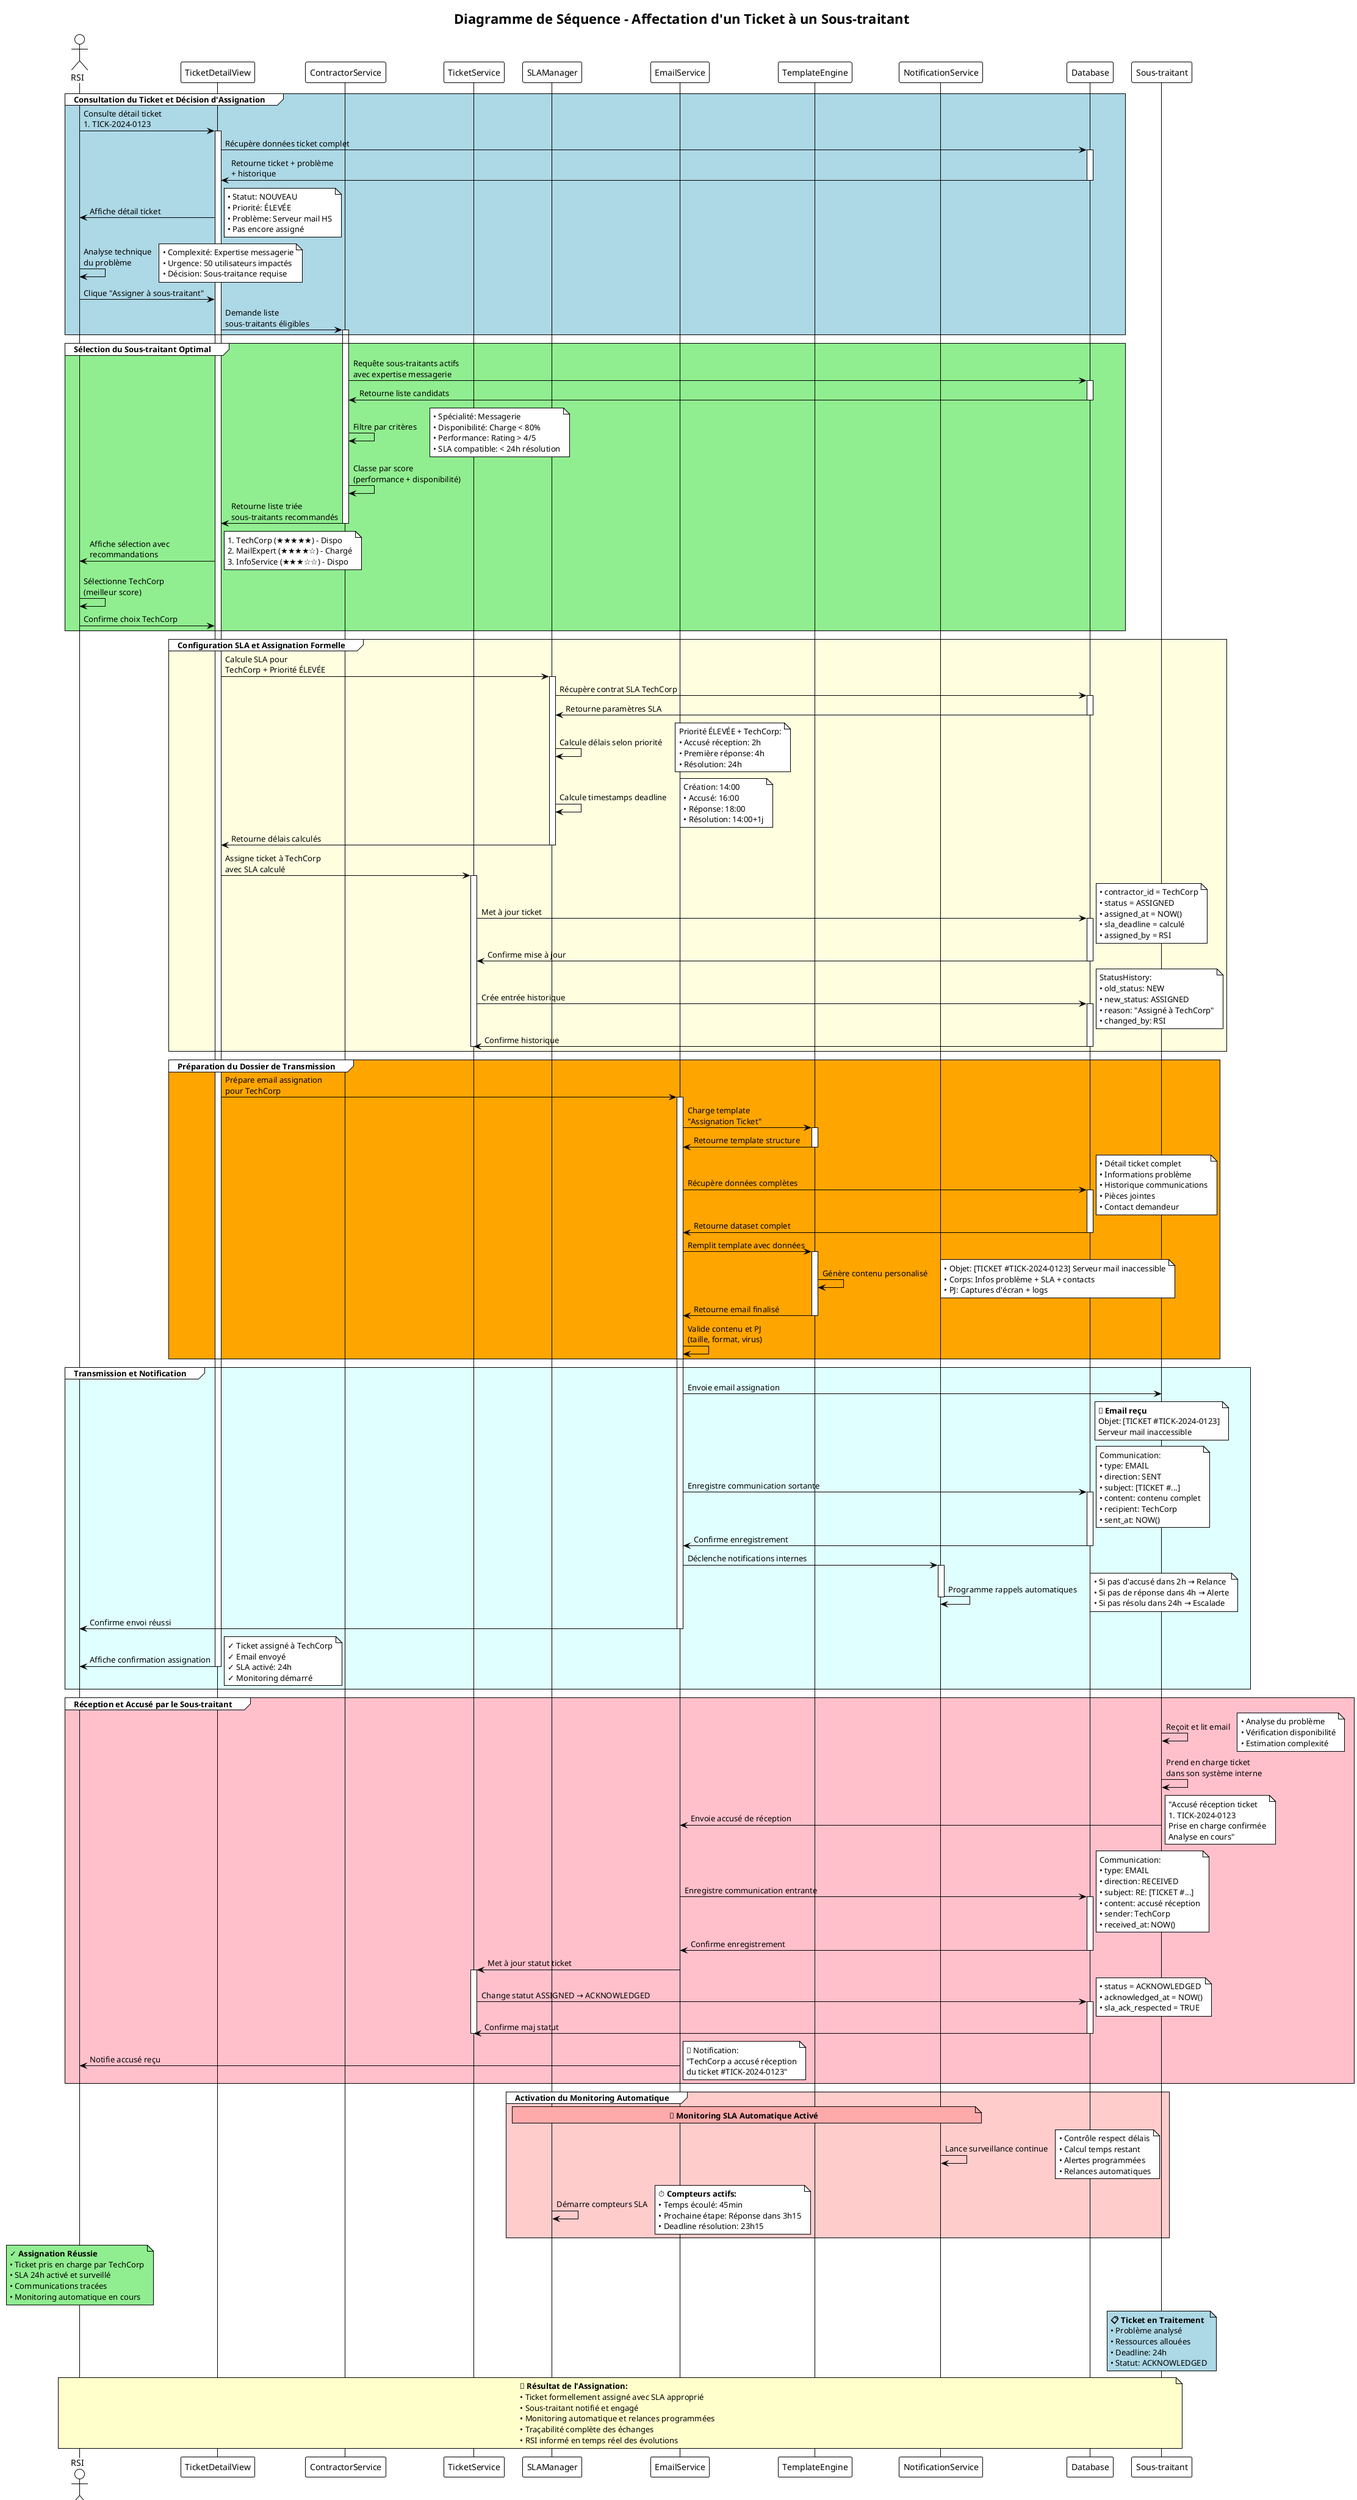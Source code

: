 @startuml
!theme plain
title Diagramme de Séquence - Affectation d'un Ticket à un Sous-traitant

' Acteurs et participants
actor "RSI" as RSI
participant "TicketDetailView" as VIEW
participant "ContractorService" as CONTRACTOR_SVC
participant "TicketService" as TICKET_SVC
participant "SLAManager" as SLA
participant "EmailService" as EMAIL
participant "TemplateEngine" as TEMPLATE
participant "NotificationService" as NOTIF
participant "Database" as DB
participant "Sous-traitant" as CONTRACTOR

' === PHASE 1: CONSULTATION ET DÉCISION ===
group #LightBlue Consultation du Ticket et Décision d'Assignation
    RSI -> VIEW : Consulte détail ticket\n#TICK-2024-0123
    activate VIEW
    
    VIEW -> DB : Récupère données ticket complet
    activate DB
    DB -> VIEW : Retourne ticket + problème\n+ historique
    deactivate DB
    
    VIEW -> RSI : Affiche détail ticket
    note right : • Statut: NOUVEAU\n• Priorité: ÉLEVÉE\n• Problème: Serveur mail HS\n• Pas encore assigné
    
    RSI -> RSI : Analyse technique\ndu problème
    note right : • Complexité: Expertise messagerie\n• Urgence: 50 utilisateurs impactés\n• Décision: Sous-traitance requise
    
    RSI -> VIEW : Clique "Assigner à sous-traitant"
    
    VIEW -> CONTRACTOR_SVC : Demande liste\nsous-traitants éligibles
    activate CONTRACTOR_SVC
end

' === PHASE 2: SÉLECTION DU SOUS-TRAITANT ===
group #LightGreen Sélection du Sous-traitant Optimal
    CONTRACTOR_SVC -> DB : Requête sous-traitants actifs\navec expertise messagerie
    activate DB
    DB -> CONTRACTOR_SVC : Retourne liste candidats
    deactivate DB
    
    CONTRACTOR_SVC -> CONTRACTOR_SVC : Filtre par critères
    note right : • Spécialité: Messagerie\n• Disponibilité: Charge < 80%\n• Performance: Rating > 4/5\n• SLA compatible: < 24h résolution
    
    CONTRACTOR_SVC -> CONTRACTOR_SVC : Classe par score\n(performance + disponibilité)
    
    CONTRACTOR_SVC -> VIEW : Retourne liste triée\nsous-traitants recommandés
    deactivate CONTRACTOR_SVC
    
    VIEW -> RSI : Affiche sélection avec\nrecommandations
    note right : 1. TechCorp (★★★★★) - Dispo\n2. MailExpert (★★★★☆) - Chargé\n3. InfoService (★★★☆☆) - Dispo
    
    RSI -> RSI : Sélectionne TechCorp\n(meilleur score)
    
    RSI -> VIEW : Confirme choix TechCorp
end

' === PHASE 3: CONFIGURATION SLA ET ASSIGNATION ===
group #LightYellow Configuration SLA et Assignation Formelle
    VIEW -> SLA : Calcule SLA pour\nTechCorp + Priorité ÉLEVÉE
    activate SLA
    
    SLA -> DB : Récupère contrat SLA TechCorp
    activate DB
    DB -> SLA : Retourne paramètres SLA
    deactivate DB
    
    SLA -> SLA : Calcule délais selon priorité
    note right : Priorité ÉLEVÉE + TechCorp:\n• Accusé réception: 2h\n• Première réponse: 4h\n• Résolution: 24h
    
    SLA -> SLA : Calcule timestamps deadline
    note right : Création: 14:00\n• Accusé: 16:00\n• Réponse: 18:00\n• Résolution: 14:00+1j
    
    SLA -> VIEW : Retourne délais calculés
    deactivate SLA
    
    VIEW -> TICKET_SVC : Assigne ticket à TechCorp\navec SLA calculé
    activate TICKET_SVC
    
    TICKET_SVC -> DB : Met à jour ticket
    activate DB
    note right : • contractor_id = TechCorp\n• status = ASSIGNED\n• assigned_at = NOW()\n• sla_deadline = calculé\n• assigned_by = RSI
    DB -> TICKET_SVC : Confirme mise à jour
    deactivate DB
    
    TICKET_SVC -> DB : Crée entrée historique
    activate DB
    note right : StatusHistory:\n• old_status: NEW\n• new_status: ASSIGNED\n• reason: "Assigné à TechCorp"\n• changed_by: RSI
    DB -> TICKET_SVC : Confirme historique
    deactivate DB
    deactivate TICKET_SVC
end

' === PHASE 4: PRÉPARATION ET ENVOI EMAIL ===
group #Orange Préparation du Dossier de Transmission
    VIEW -> EMAIL : Prépare email assignation\npour TechCorp
    activate EMAIL
    
    EMAIL -> TEMPLATE : Charge template\n"Assignation Ticket"
    activate TEMPLATE
    TEMPLATE -> EMAIL : Retourne template structure
    deactivate TEMPLATE
    
    EMAIL -> DB : Récupère données complètes
    activate DB
    note right : • Détail ticket complet\n• Informations problème\n• Historique communications\n• Pièces jointes\n• Contact demandeur
    DB -> EMAIL : Retourne dataset complet
    deactivate DB
    
    EMAIL -> TEMPLATE : Remplit template avec données
    activate TEMPLATE
    TEMPLATE -> TEMPLATE : Génère contenu personalisé
    note right : • Objet: [TICKET #TICK-2024-0123] Serveur mail inaccessible\n• Corps: Infos problème + SLA + contacts\n• PJ: Captures d'écran + logs
    TEMPLATE -> EMAIL : Retourne email finalisé
    deactivate TEMPLATE
    
    EMAIL -> EMAIL : Valide contenu et PJ\n(taille, format, virus)
end

' === PHASE 5: TRANSMISSION SOUS-TRAITANT ===
group #LightCyan Transmission et Notification
    EMAIL -> CONTRACTOR : Envoie email assignation
    note over CONTRACTOR : 📧 **Email reçu**\nObjet: [TICKET #TICK-2024-0123]\nServeur mail inaccessible
    
    EMAIL -> DB : Enregistre communication sortante
    activate DB
    note right : Communication:\n• type: EMAIL\n• direction: SENT\n• subject: [TICKET #...]\n• content: contenu complet\n• recipient: TechCorp\n• sent_at: NOW()
    DB -> EMAIL : Confirme enregistrement
    deactivate DB
    
    EMAIL -> NOTIF : Déclenche notifications internes
    activate NOTIF
    NOTIF -> NOTIF : Programme rappels automatiques
    note right : • Si pas d'accusé dans 2h → Relance\n• Si pas de réponse dans 4h → Alerte\n• Si pas résolu dans 24h → Escalade
    deactivate NOTIF
    
    EMAIL -> RSI : Confirme envoi réussi
    deactivate EMAIL
    
    VIEW -> RSI : Affiche confirmation assignation
    note right : ✓ Ticket assigné à TechCorp\n✓ Email envoyé\n✓ SLA activé: 24h\n✓ Monitoring démarré
    deactivate VIEW
end

' === PHASE 6: RÉACTION SOUS-TRAITANT ===
group #Pink Réception et Accusé par le Sous-traitant
    CONTRACTOR -> CONTRACTOR : Reçoit et lit email
    note right : • Analyse du problème\n• Vérification disponibilité\n• Estimation complexité
    
    CONTRACTOR -> CONTRACTOR : Prend en charge ticket\ndans son système interne
    
    CONTRACTOR -> EMAIL : Envoie accusé de réception
    note right : "Accusé réception ticket\n#TICK-2024-0123\nPrise en charge confirmée\nAnalyse en cours"
    
    EMAIL -> DB : Enregistre communication entrante
    activate DB
    note right : Communication:\n• type: EMAIL\n• direction: RECEIVED\n• subject: RE: [TICKET #...]\n• content: accusé réception\n• sender: TechCorp\n• received_at: NOW()
    DB -> EMAIL : Confirme enregistrement
    deactivate DB
    
    EMAIL -> TICKET_SVC : Met à jour statut ticket
    activate TICKET_SVC
    TICKET_SVC -> DB : Change statut ASSIGNED → ACKNOWLEDGED
    activate DB
    note right : • status = ACKNOWLEDGED\n• acknowledged_at = NOW()\n• sla_ack_respected = TRUE
    DB -> TICKET_SVC : Confirme maj statut
    deactivate DB
    deactivate TICKET_SVC
    
    EMAIL -> RSI : Notifie accusé reçu
    note right : 📱 Notification:\n"TechCorp a accusé réception\ndu ticket #TICK-2024-0123"
end

' === PHASE 7: MONITORING AUTOMATIQUE ACTIVÉ ===
group #FFCCCC Activation du Monitoring Automatique
    note over NOTIF, SLA #FFAAAA : **🔄 Monitoring SLA Automatique Activé**
    
    NOTIF -> NOTIF : Lance surveillance continue
    note right : • Contrôle respect délais\n• Calcul temps restant\n• Alertes programmées\n• Relances automatiques
    
    SLA -> SLA : Démarre compteurs SLA
    note right : ⏱️ **Compteurs actifs:**\n• Temps écoulé: 45min\n• Prochaine étape: Réponse dans 3h15\n• Deadline résolution: 23h15
end

' Messages de statut
note over RSI #LIGHTGREEN : **✓ Assignation Réussie**\n• Ticket pris en charge par TechCorp\n• SLA 24h activé et surveillé\n• Communications tracées\n• Monitoring automatique en cours

note over CONTRACTOR #LIGHTBLUE : **📋 Ticket en Traitement**\n• Problème analysé\n• Ressources allouées\n• Deadline: 24h\n• Statut: ACKNOWLEDGED

' Résultat final
note over RSI, CONTRACTOR #FFFFCC : **🎯 Résultat de l'Assignation:**\n• Ticket formellement assigné avec SLA approprié\n• Sous-traitant notifié et engagé\n• Monitoring automatique et relances programmées\n• Traçabilité complète des échanges\n• RSI informé en temps réel des évolutions

@enduml